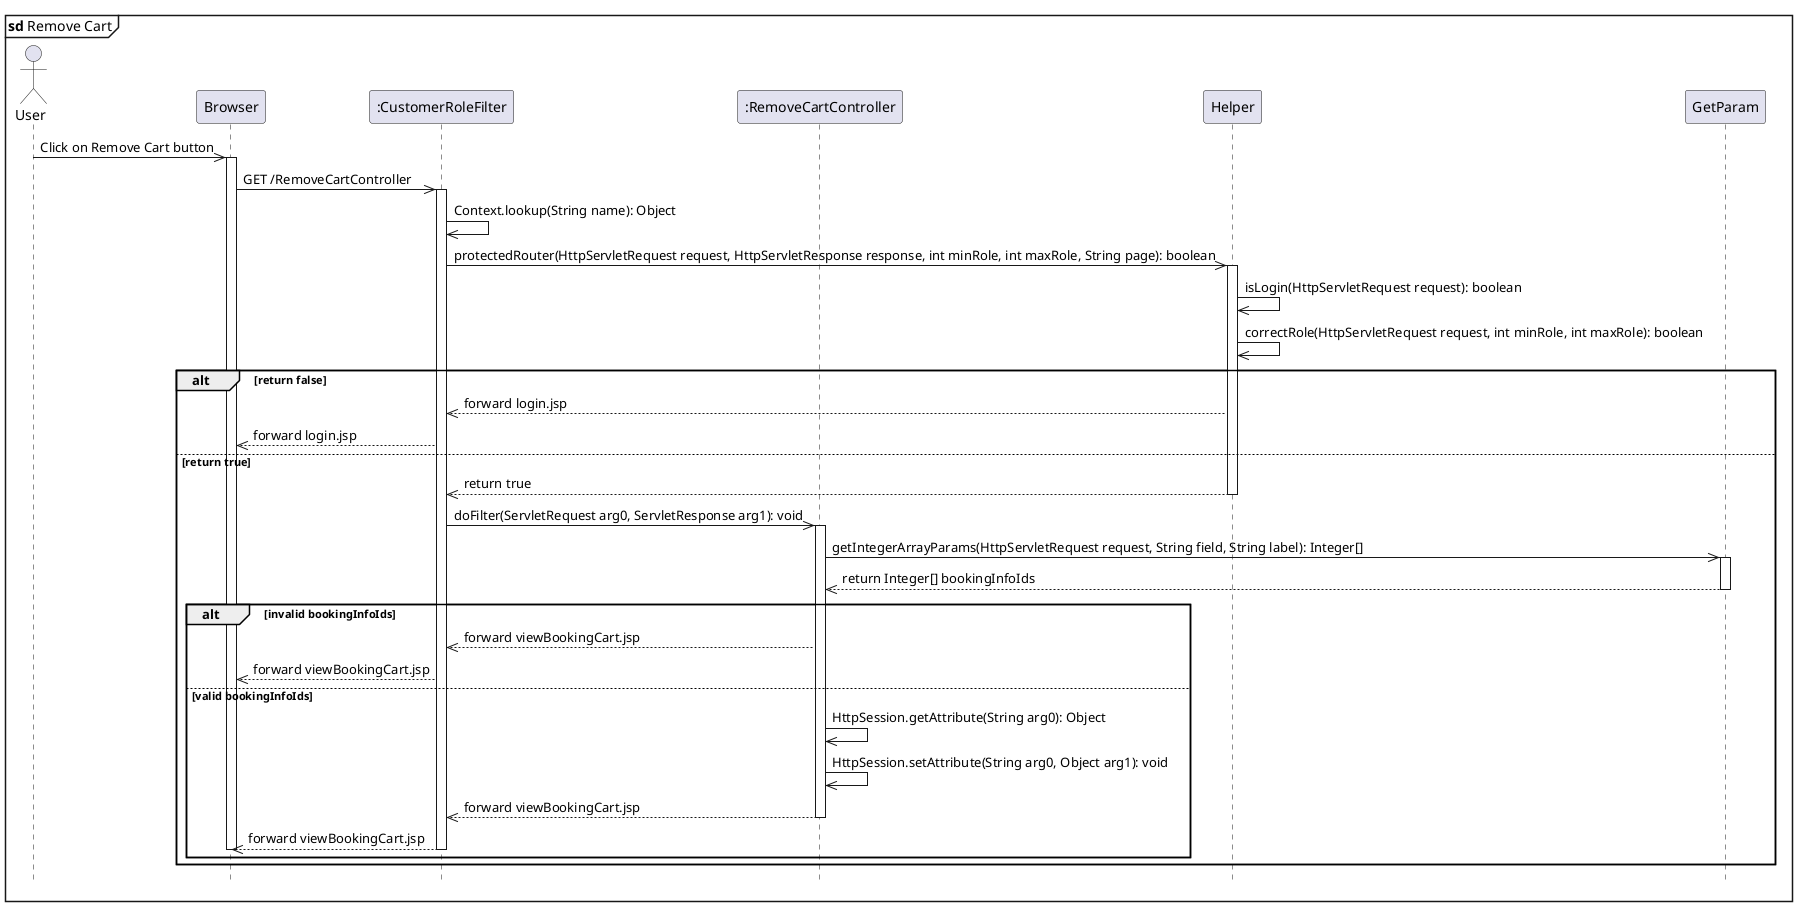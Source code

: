 @startuml removeCart

hide footbox
mainframe <b>sd</b> Remove Cart
actor User
participant "Browser" as Browser
participant ":CustomerRoleFilter" as CustomerRoleFilter
participant ":RemoveCartController" as RemoveCartController
participant "Helper" as Helper
participant "GetParam" as GetParam

User ->> Browser: Click on Remove Cart button
activate Browser

Browser ->> CustomerRoleFilter: GET /RemoveCartController
activate CustomerRoleFilter
CustomerRoleFilter ->> CustomerRoleFilter: Context.lookup(String name): Object
CustomerRoleFilter ->> Helper: protectedRouter(HttpServletRequest request, HttpServletResponse response, int minRole, int maxRole, String page): boolean
activate Helper
Helper ->> Helper: isLogin(HttpServletRequest request): boolean
Helper ->> Helper: correctRole(HttpServletRequest request, int minRole, int maxRole): boolean
alt return false 
    Helper -->> CustomerRoleFilter: forward login.jsp
    CustomerRoleFilter -->> Browser: forward login.jsp
else return true
    Helper -->> CustomerRoleFilter: return true
    deactivate Helper
    CustomerRoleFilter ->> RemoveCartController: doFilter(ServletRequest arg0, ServletResponse arg1): void
    activate RemoveCartController
    RemoveCartController ->> GetParam: getIntegerArrayParams(HttpServletRequest request, String field, String label): Integer[]
    activate GetParam
    GetParam -->> RemoveCartController: return Integer[] bookingInfoIds
    deactivate GetParam
    alt invalid bookingInfoIds
        RemoveCartController -->> CustomerRoleFilter: forward viewBookingCart.jsp
        CustomerRoleFilter -->> Browser: forward viewBookingCart.jsp
    else valid bookingInfoIds
        RemoveCartController ->> RemoveCartController: HttpSession.getAttribute(String arg0): Object
        RemoveCartController ->> RemoveCartController: HttpSession.setAttribute(String arg0, Object arg1): void
        RemoveCartController -->> CustomerRoleFilter: forward viewBookingCart.jsp
        deactivate RemoveCartController
        CustomerRoleFilter -->> Browser: forward viewBookingCart.jsp
        deactivate CustomerRoleFilter
        deactivate Browser
    end
end
@enduml